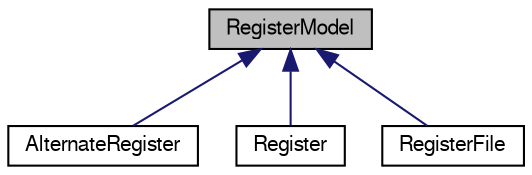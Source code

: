 digraph G
{
  bgcolor="transparent";
  edge [fontname="FreeSans",fontsize=10,labelfontname="FreeSans",labelfontsize=10];
  node [fontname="FreeSans",fontsize=10,shape=record];
  Node1 [label="RegisterModel",height=0.2,width=0.4,color="black", fillcolor="grey75", style="filled" fontcolor="black"];
  Node1 -> Node2 [dir=back,color="midnightblue",fontsize=10,style="solid",fontname="FreeSans"];
  Node2 [label="AlternateRegister",height=0.2,width=0.4,color="black",URL="$class_alternate_register.html",tooltip="Equals the spirit:alternateRegister element in IP-Xact specification."];
  Node1 -> Node3 [dir=back,color="midnightblue",fontsize=10,style="solid",fontname="FreeSans"];
  Node3 [label="Register",height=0.2,width=0.4,color="black",URL="$class_register.html",tooltip="Equals the spirit:register element in IP-Xact specification."];
  Node1 -> Node4 [dir=back,color="midnightblue",fontsize=10,style="solid",fontname="FreeSans"];
  Node4 [label="RegisterFile",height=0.2,width=0.4,color="black",URL="$class_register_file.html",tooltip="Equals the spirit:registerFile element in IP-Xact specification."];
}

